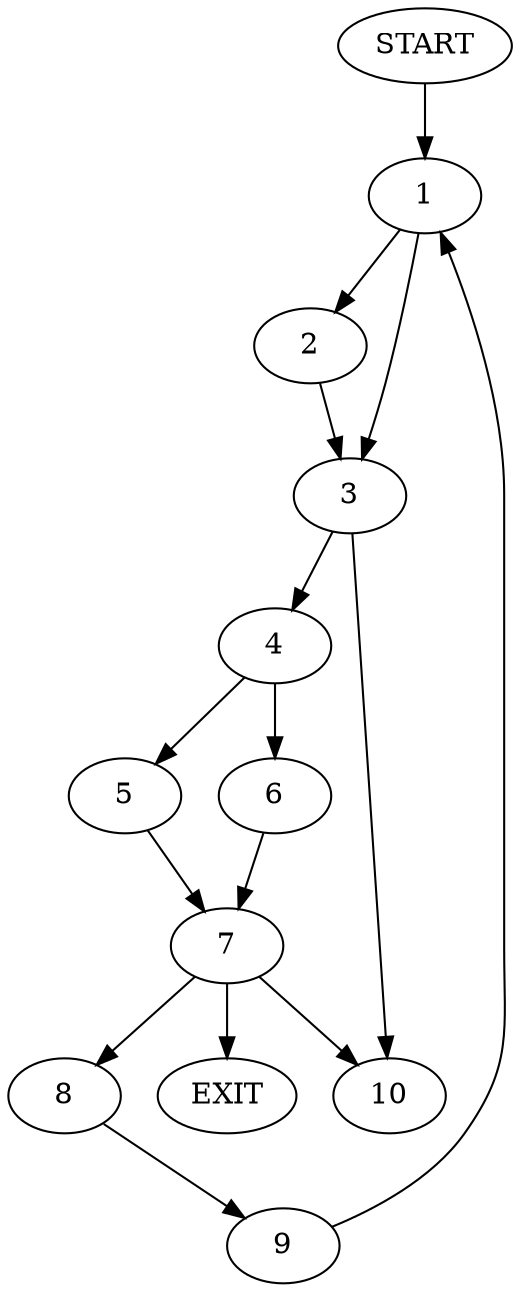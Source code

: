 digraph { 
0 [label="START"];
1;
2;
3;
4;
5;
6;
7;
8;
9;
10;
11[label="EXIT"];
0 -> 1;
1 -> 2;
1 -> 3;
2 -> 3;
3 -> 4;
3 -> 10;
4 -> 5;
4 -> 6;
5 -> 7;
6 -> 7;
7 -> 11;
7 -> 8;
7:s2 -> 10;
8 -> 9;
9 -> 1;
}